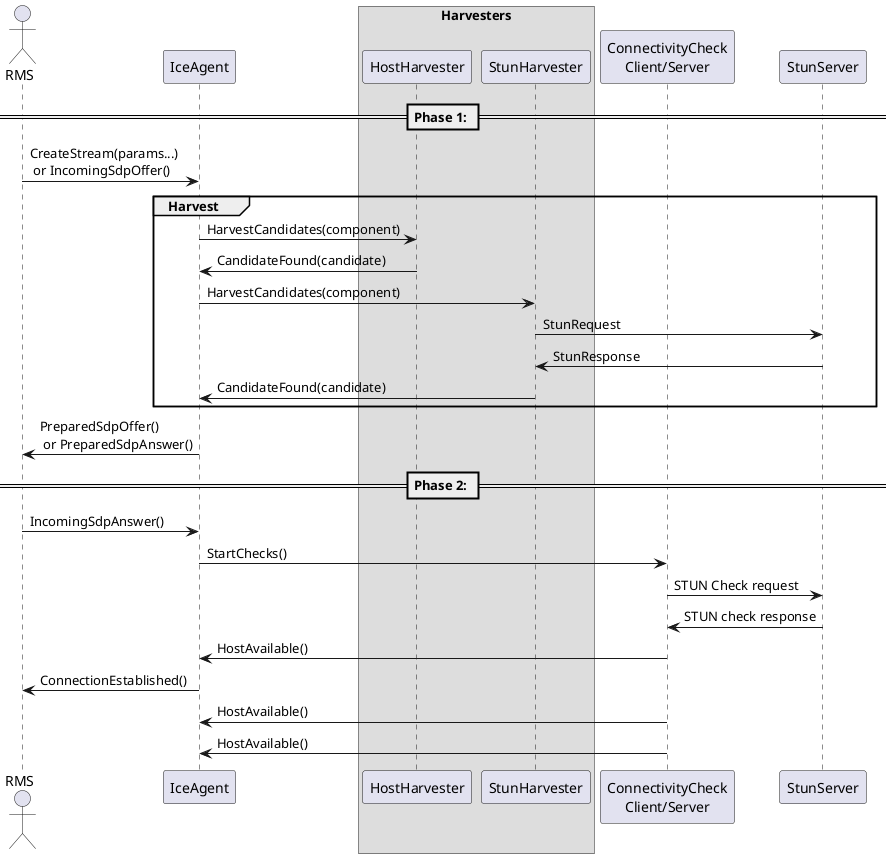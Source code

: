 @startuml
actor RMS
participant "IceAgent" as Agent
box "Harvesters"
participant HostHarvester
participant StunHarvester
end box
participant "ConnectivityCheck\nClient/Server" as CCC
participant StunServer

== Phase 1: ==
RMS->Agent: CreateStream(params...) \n or IncomingSdpOffer()

group Harvest
Agent->HostHarvester: HarvestCandidates(component)
HostHarvester->Agent: CandidateFound(candidate)
Agent->StunHarvester: HarvestCandidates(component)
StunHarvester->StunServer: StunRequest
StunServer->StunHarvester: StunResponse
StunHarvester->Agent: CandidateFound(candidate)
end

Agent->RMS: PreparedSdpOffer() \n or PreparedSdpAnswer()

== Phase 2: ==
RMS->Agent: IncomingSdpAnswer()
Agent->CCC: StartChecks()
CCC->StunServer: STUN Check request
StunServer->CCC: STUN check response
CCC->Agent: HostAvailable()
Agent->RMS: ConnectionEstablished()
CCC->Agent: HostAvailable()
CCC->Agent: HostAvailable()


@enduml
